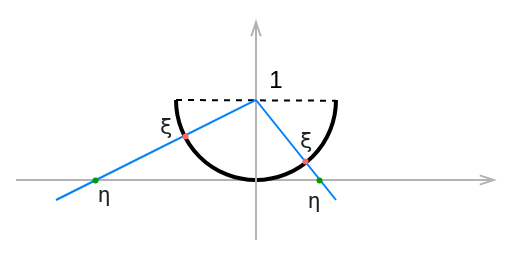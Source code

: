 <mxfile version="16.5.1" type="device"><diagram id="rVAlu5do311BrpbjmLLq" name="Page-1"><mxGraphModel dx="569" dy="349" grid="1" gridSize="10" guides="1" tooltips="1" connect="1" arrows="1" fold="1" page="1" pageScale="1" pageWidth="1169" pageHeight="827" math="0" shadow="0"><root><mxCell id="0"/><mxCell id="1" parent="0"/><mxCell id="sy9BHhz1_dqRqAU9pHfZ-5" value="" style="endArrow=openThin;html=1;rounded=0;endFill=0;strokeColor=#B3B3B3;" edge="1" parent="1"><mxGeometry width="50" height="50" relative="1" as="geometry"><mxPoint x="240" y="320" as="sourcePoint"/><mxPoint x="480" y="320" as="targetPoint"/></mxGeometry></mxCell><mxCell id="sy9BHhz1_dqRqAU9pHfZ-1" value="" style="ellipse;whiteSpace=wrap;html=1;aspect=fixed;strokeWidth=2;" vertex="1" parent="1"><mxGeometry x="320" y="240" width="80" height="80" as="geometry"/></mxCell><mxCell id="sy9BHhz1_dqRqAU9pHfZ-3" value="" style="rounded=0;whiteSpace=wrap;html=1;strokeColor=none;" vertex="1" parent="1"><mxGeometry x="300" y="230" width="120" height="50" as="geometry"/></mxCell><mxCell id="sy9BHhz1_dqRqAU9pHfZ-4" value="" style="endArrow=openThin;html=1;rounded=0;endFill=0;strokeColor=#B3B3B3;" edge="1" parent="1"><mxGeometry width="50" height="50" relative="1" as="geometry"><mxPoint x="360" y="350" as="sourcePoint"/><mxPoint x="360" y="240" as="targetPoint"/></mxGeometry></mxCell><mxCell id="sy9BHhz1_dqRqAU9pHfZ-6" value="" style="endArrow=none;dashed=1;html=1;rounded=0;exitX=0;exitY=0.5;exitDx=0;exitDy=0;entryX=0.833;entryY=1.007;entryDx=0;entryDy=0;entryPerimeter=0;" edge="1" parent="1" source="sy9BHhz1_dqRqAU9pHfZ-1" target="sy9BHhz1_dqRqAU9pHfZ-3"><mxGeometry width="50" height="50" relative="1" as="geometry"><mxPoint x="420" y="360" as="sourcePoint"/><mxPoint x="470" y="310" as="targetPoint"/></mxGeometry></mxCell><mxCell id="sy9BHhz1_dqRqAU9pHfZ-7" value="1" style="text;html=1;strokeColor=none;fillColor=none;align=center;verticalAlign=middle;whiteSpace=wrap;rounded=0;" vertex="1" parent="1"><mxGeometry x="360" y="260" width="20" height="20" as="geometry"/></mxCell><mxCell id="sy9BHhz1_dqRqAU9pHfZ-8" value="" style="endArrow=none;html=1;rounded=0;entryX=0;entryY=1;entryDx=0;entryDy=0;strokeWidth=1;strokeColor=#007FFF;" edge="1" parent="1" target="sy9BHhz1_dqRqAU9pHfZ-7"><mxGeometry width="50" height="50" relative="1" as="geometry"><mxPoint x="260" y="330" as="sourcePoint"/><mxPoint x="370" y="280" as="targetPoint"/></mxGeometry></mxCell><mxCell id="sy9BHhz1_dqRqAU9pHfZ-9" value="" style="endArrow=none;html=1;rounded=0;strokeWidth=1;strokeColor=#007FFF;" edge="1" parent="1"><mxGeometry width="50" height="50" relative="1" as="geometry"><mxPoint x="400" y="330" as="sourcePoint"/><mxPoint x="360" y="280" as="targetPoint"/></mxGeometry></mxCell><mxCell id="sy9BHhz1_dqRqAU9pHfZ-11" value="&lt;span style=&quot;color: rgb(32 , 33 , 36) ; font-family: &amp;#34;dejavu sans mono&amp;#34; , monospace ; font-size: 11px ; text-align: left ; background-color: rgb(255 , 255 , 255)&quot;&gt;ξ&lt;/span&gt;" style="text;html=1;strokeColor=none;fillColor=none;align=center;verticalAlign=middle;whiteSpace=wrap;rounded=0;" vertex="1" parent="1"><mxGeometry x="310" y="278" width="10" height="30" as="geometry"/></mxCell><mxCell id="sy9BHhz1_dqRqAU9pHfZ-12" value="&lt;span style=&quot;color: rgb(32 , 33 , 36) ; font-family: &amp;#34;dejavu sans mono&amp;#34; , monospace ; font-size: 11px ; text-align: left ; background-color: rgb(255 , 255 , 255)&quot;&gt;ξ&lt;/span&gt;" style="text;html=1;strokeColor=none;fillColor=none;align=center;verticalAlign=middle;whiteSpace=wrap;rounded=0;" vertex="1" parent="1"><mxGeometry x="380" y="285" width="10" height="30" as="geometry"/></mxCell><mxCell id="sy9BHhz1_dqRqAU9pHfZ-13" value="" style="ellipse;whiteSpace=wrap;html=1;aspect=fixed;strokeWidth=0;fillColor=#FF6666;strokeColor=none;" vertex="1" parent="1"><mxGeometry x="323" y="296.5" width="3" height="3" as="geometry"/></mxCell><mxCell id="sy9BHhz1_dqRqAU9pHfZ-14" value="" style="ellipse;whiteSpace=wrap;html=1;aspect=fixed;strokeWidth=0;fillColor=#FF6666;strokeColor=none;" vertex="1" parent="1"><mxGeometry x="383" y="309" width="3" height="3" as="geometry"/></mxCell><mxCell id="sy9BHhz1_dqRqAU9pHfZ-15" value="" style="ellipse;whiteSpace=wrap;html=1;aspect=fixed;strokeWidth=0;fillColor=#009900;strokeColor=none;" vertex="1" parent="1"><mxGeometry x="278" y="318.5" width="3" height="3" as="geometry"/></mxCell><mxCell id="sy9BHhz1_dqRqAU9pHfZ-16" value="" style="ellipse;whiteSpace=wrap;html=1;aspect=fixed;strokeWidth=0;fillColor=#009900;strokeColor=none;" vertex="1" parent="1"><mxGeometry x="390" y="318.5" width="3" height="3" as="geometry"/></mxCell><mxCell id="sy9BHhz1_dqRqAU9pHfZ-17" value="&lt;span style=&quot;color: rgb(32 , 33 , 36) ; font-family: &amp;#34;dejavu sans mono&amp;#34; , monospace ; font-size: 11px ; text-align: left ; background-color: rgb(255 , 255 , 255)&quot;&gt;η&lt;/span&gt;" style="text;html=1;strokeColor=none;fillColor=none;align=center;verticalAlign=middle;whiteSpace=wrap;rounded=0;" vertex="1" parent="1"><mxGeometry x="278" y="312" width="12" height="30" as="geometry"/></mxCell><mxCell id="sy9BHhz1_dqRqAU9pHfZ-18" value="&lt;span style=&quot;color: rgb(32 , 33 , 36) ; font-family: &amp;#34;dejavu sans mono&amp;#34; , monospace ; font-size: 11px ; text-align: left ; background-color: rgb(255 , 255 , 255)&quot;&gt;η&lt;/span&gt;" style="text;html=1;strokeColor=none;fillColor=none;align=center;verticalAlign=middle;whiteSpace=wrap;rounded=0;" vertex="1" parent="1"><mxGeometry x="383" y="315" width="12" height="30" as="geometry"/></mxCell></root></mxGraphModel></diagram></mxfile>